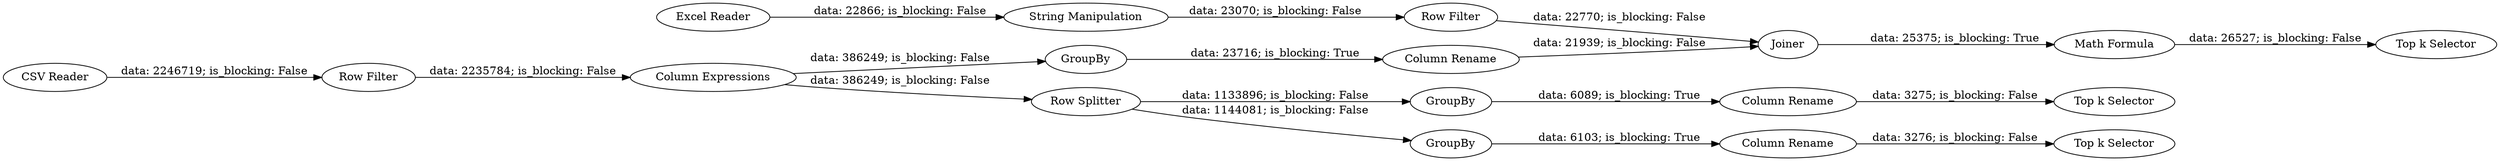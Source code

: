 digraph {
	"8698946038903291177_7" [label=GroupBy]
	"8698946038903291177_3" [label="String Manipulation"]
	"8698946038903291177_17" [label="Row Filter"]
	"8698946038903291177_18" [label="Math Formula"]
	"8698946038903291177_6" [label="Row Splitter"]
	"8698946038903291177_14" [label="Column Rename"]
	"8698946038903291177_5" [label="Row Filter"]
	"8698946038903291177_4" [label=Joiner]
	"8698946038903291177_13" [label=GroupBy]
	"8698946038903291177_19" [label="Top k Selector"]
	"8698946038903291177_1" [label="CSV Reader"]
	"8698946038903291177_8" [label=GroupBy]
	"8698946038903291177_11" [label="Top k Selector"]
	"8698946038903291177_15" [label="Top k Selector"]
	"8698946038903291177_16" [label="Column Rename"]
	"8698946038903291177_2" [label="Excel Reader"]
	"8698946038903291177_12" [label="Column Rename"]
	"8698946038903291177_9" [label="Column Expressions"]
	"8698946038903291177_3" -> "8698946038903291177_17" [label="data: 23070; is_blocking: False"]
	"8698946038903291177_13" -> "8698946038903291177_14" [label="data: 6089; is_blocking: True"]
	"8698946038903291177_9" -> "8698946038903291177_6" [label="data: 386249; is_blocking: False"]
	"8698946038903291177_16" -> "8698946038903291177_4" [label="data: 21939; is_blocking: False"]
	"8698946038903291177_1" -> "8698946038903291177_5" [label="data: 2246719; is_blocking: False"]
	"8698946038903291177_12" -> "8698946038903291177_11" [label="data: 3276; is_blocking: False"]
	"8698946038903291177_17" -> "8698946038903291177_4" [label="data: 22770; is_blocking: False"]
	"8698946038903291177_7" -> "8698946038903291177_16" [label="data: 23716; is_blocking: True"]
	"8698946038903291177_2" -> "8698946038903291177_3" [label="data: 22866; is_blocking: False"]
	"8698946038903291177_9" -> "8698946038903291177_7" [label="data: 386249; is_blocking: False"]
	"8698946038903291177_18" -> "8698946038903291177_19" [label="data: 26527; is_blocking: False"]
	"8698946038903291177_4" -> "8698946038903291177_18" [label="data: 25375; is_blocking: True"]
	"8698946038903291177_5" -> "8698946038903291177_9" [label="data: 2235784; is_blocking: False"]
	"8698946038903291177_6" -> "8698946038903291177_13" [label="data: 1133896; is_blocking: False"]
	"8698946038903291177_14" -> "8698946038903291177_15" [label="data: 3275; is_blocking: False"]
	"8698946038903291177_6" -> "8698946038903291177_8" [label="data: 1144081; is_blocking: False"]
	"8698946038903291177_8" -> "8698946038903291177_12" [label="data: 6103; is_blocking: True"]
	rankdir=LR
}
